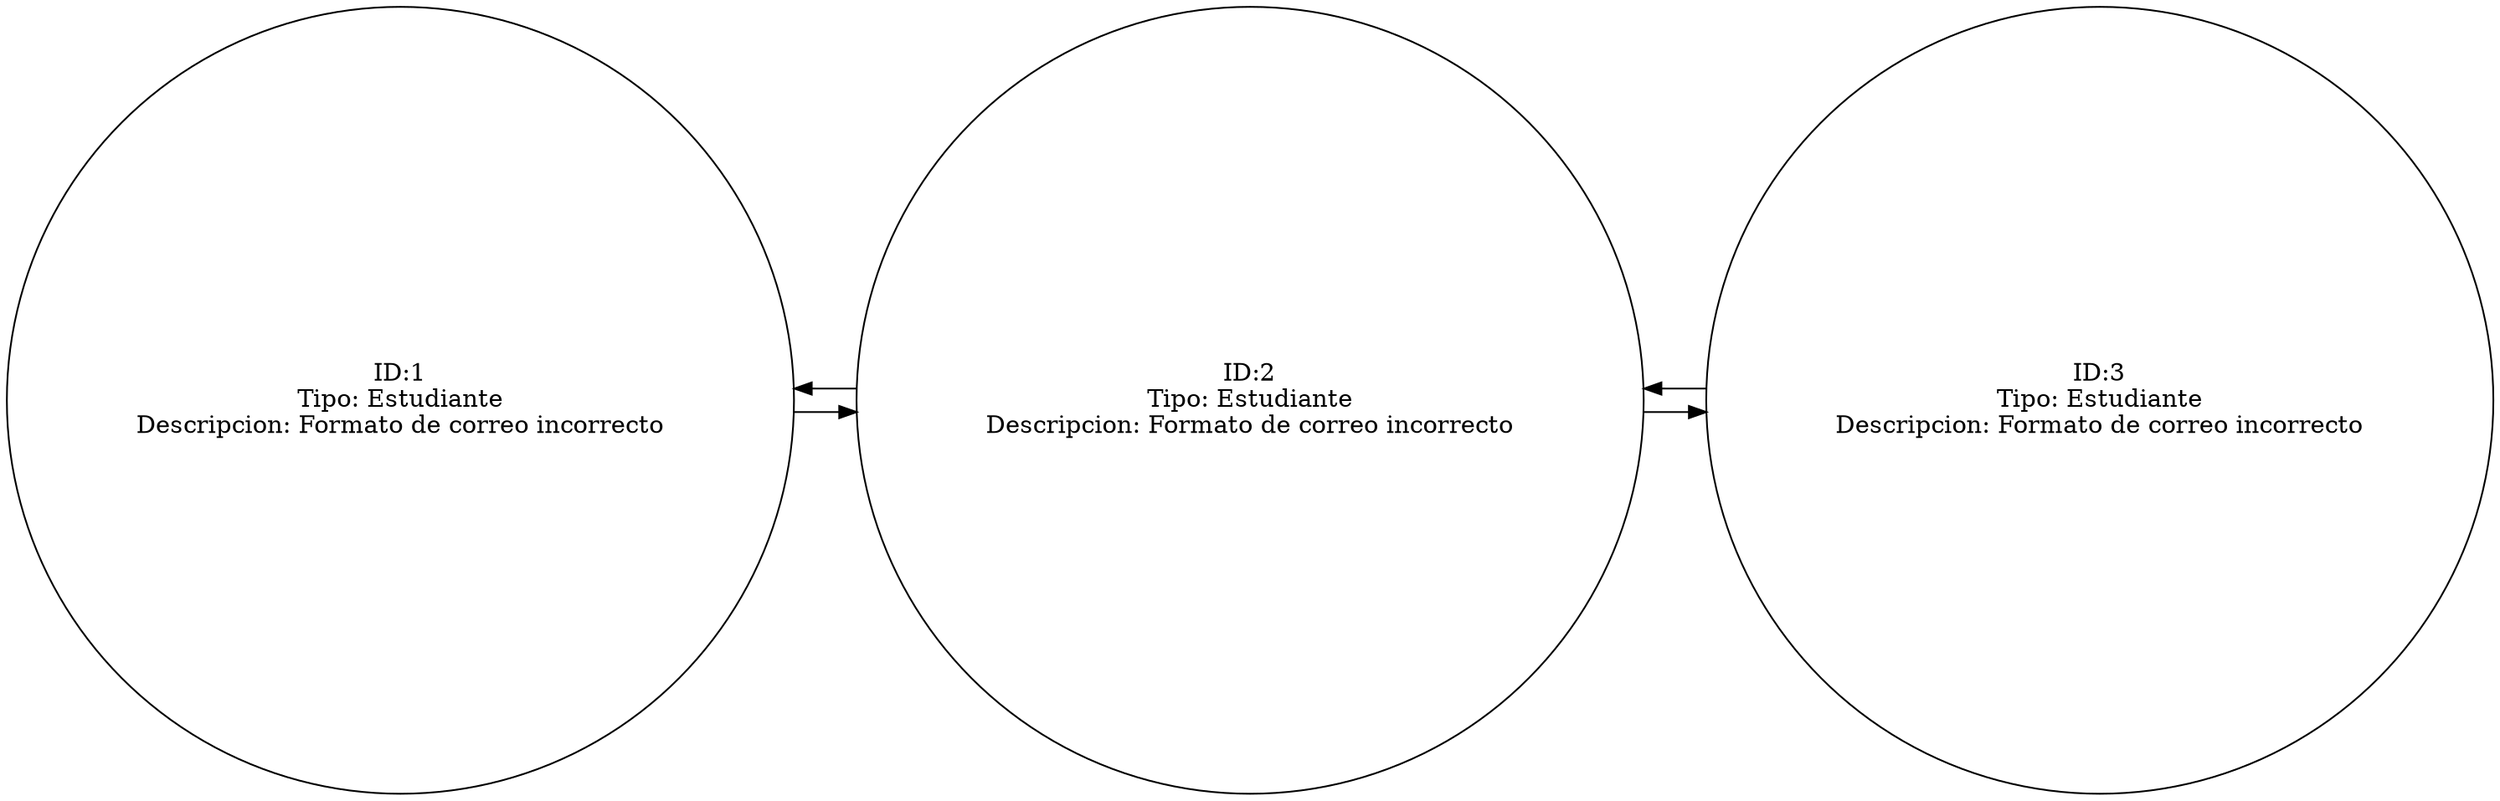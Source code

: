 digraph g {
rankdir=LR;
node[shape=circle];
0[label="ID:1
Tipo: Estudiante
Descripcion: Formato de correo incorrecto"];
1[label="ID:2
Tipo: Estudiante
Descripcion: Formato de correo incorrecto"];
2[label="ID:3
Tipo: Estudiante
Descripcion: Formato de correo incorrecto"];
0->1
1->0
1->2
2->1
}
